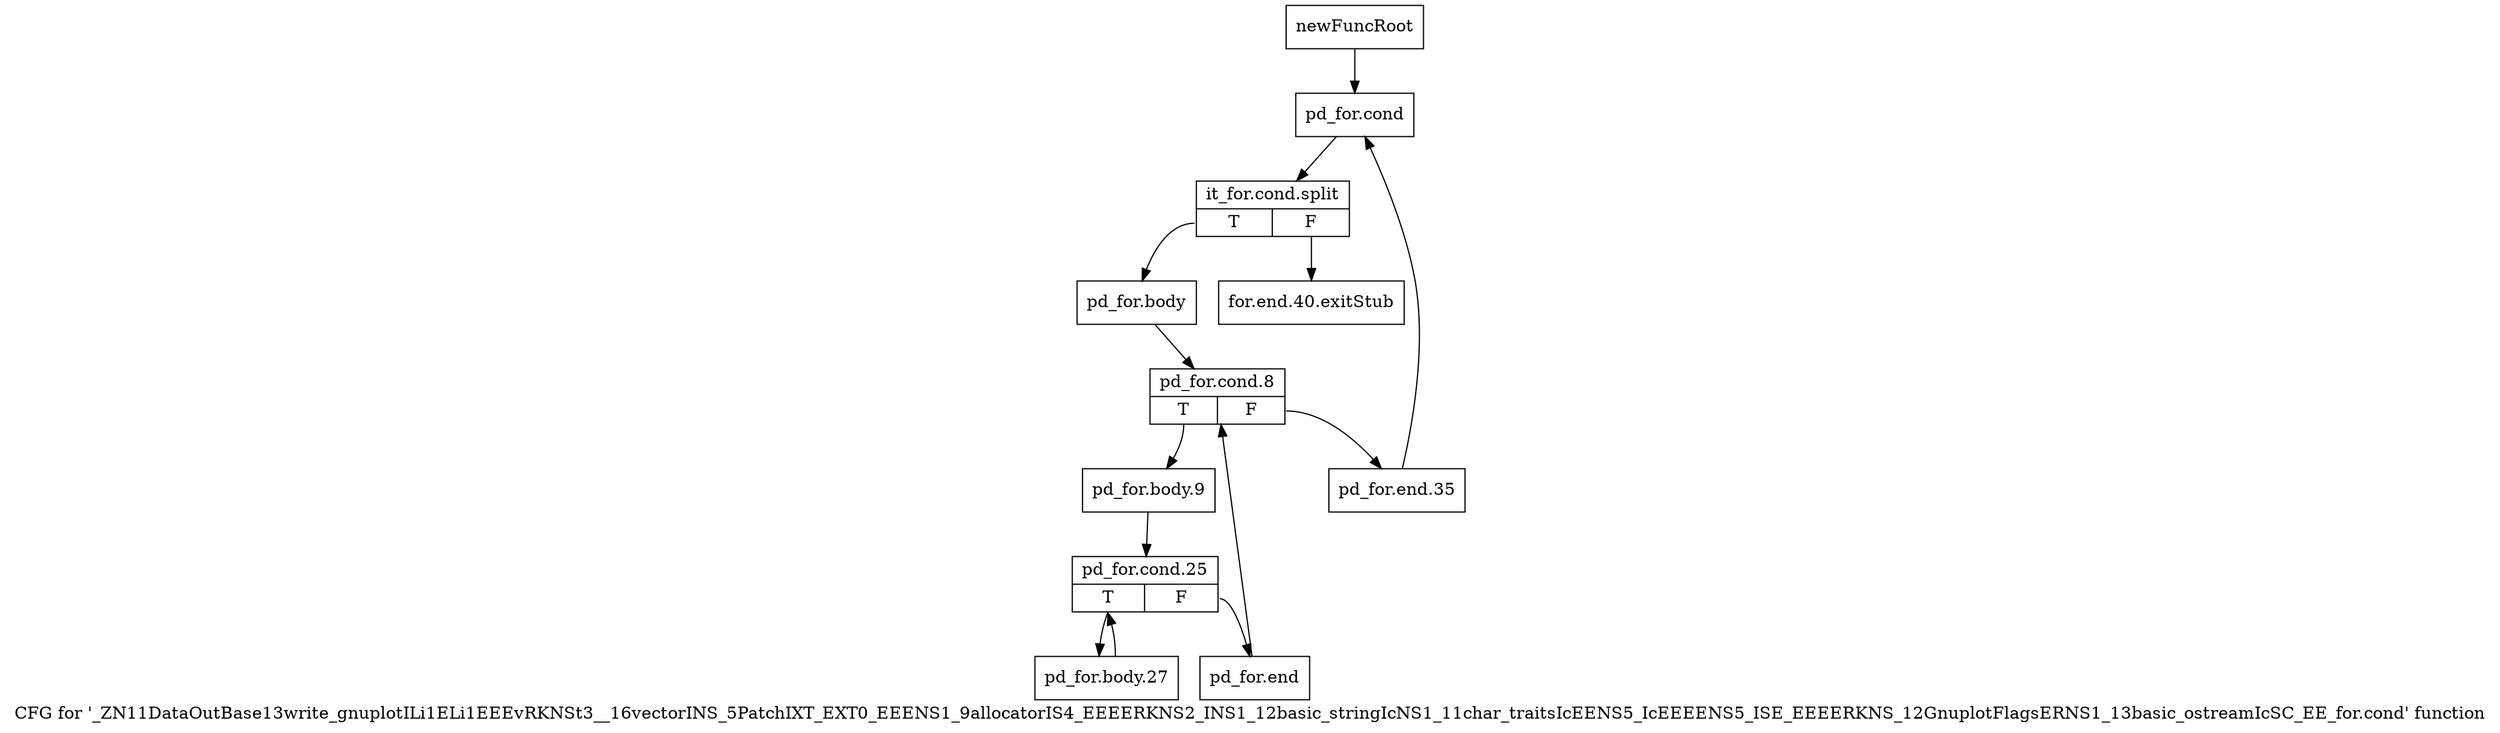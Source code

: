 digraph "CFG for '_ZN11DataOutBase13write_gnuplotILi1ELi1EEEvRKNSt3__16vectorINS_5PatchIXT_EXT0_EEENS1_9allocatorIS4_EEEERKNS2_INS1_12basic_stringIcNS1_11char_traitsIcEENS5_IcEEEENS5_ISE_EEEERKNS_12GnuplotFlagsERNS1_13basic_ostreamIcSC_EE_for.cond' function" {
	label="CFG for '_ZN11DataOutBase13write_gnuplotILi1ELi1EEEvRKNSt3__16vectorINS_5PatchIXT_EXT0_EEENS1_9allocatorIS4_EEEERKNS2_INS1_12basic_stringIcNS1_11char_traitsIcEENS5_IcEEEENS5_ISE_EEEERKNS_12GnuplotFlagsERNS1_13basic_ostreamIcSC_EE_for.cond' function";

	Node0x8ba90f0 [shape=record,label="{newFuncRoot}"];
	Node0x8ba90f0 -> Node0x8ba9190;
	Node0x8ba9140 [shape=record,label="{for.end.40.exitStub}"];
	Node0x8ba9190 [shape=record,label="{pd_for.cond}"];
	Node0x8ba9190 -> Node0xb7b3060;
	Node0xb7b3060 [shape=record,label="{it_for.cond.split|{<s0>T|<s1>F}}"];
	Node0xb7b3060:s0 -> Node0x8ba91e0;
	Node0xb7b3060:s1 -> Node0x8ba9140;
	Node0x8ba91e0 [shape=record,label="{pd_for.body}"];
	Node0x8ba91e0 -> Node0x8ba9230;
	Node0x8ba9230 [shape=record,label="{pd_for.cond.8|{<s0>T|<s1>F}}"];
	Node0x8ba9230:s0 -> Node0x8ba92d0;
	Node0x8ba9230:s1 -> Node0x8ba9280;
	Node0x8ba9280 [shape=record,label="{pd_for.end.35}"];
	Node0x8ba9280 -> Node0x8ba9190;
	Node0x8ba92d0 [shape=record,label="{pd_for.body.9}"];
	Node0x8ba92d0 -> Node0x8ba9320;
	Node0x8ba9320 [shape=record,label="{pd_for.cond.25|{<s0>T|<s1>F}}"];
	Node0x8ba9320:s0 -> Node0x8ba93c0;
	Node0x8ba9320:s1 -> Node0x8ba9370;
	Node0x8ba9370 [shape=record,label="{pd_for.end}"];
	Node0x8ba9370 -> Node0x8ba9230;
	Node0x8ba93c0 [shape=record,label="{pd_for.body.27}"];
	Node0x8ba93c0 -> Node0x8ba9320;
}

